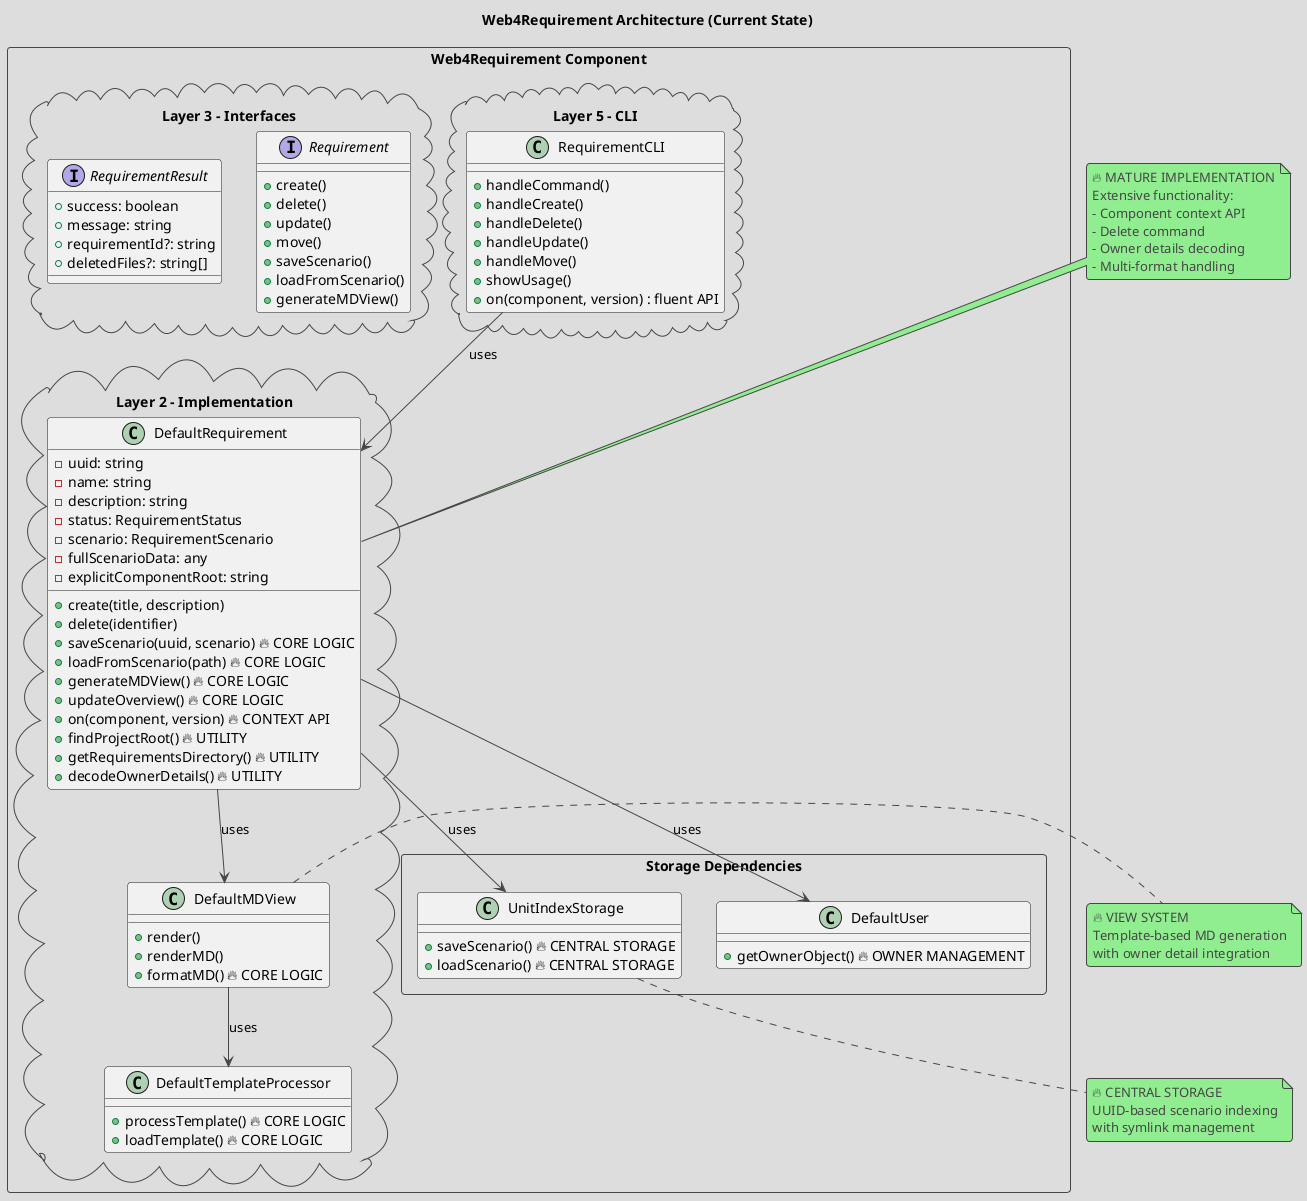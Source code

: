 @startuml RequirementArchitecture
!theme toy
title Web4Requirement Architecture (Current State)

package "Web4Requirement Component" <<Rectangle>> {
  package "Layer 5 - CLI" <<Cloud>> {
    class RequirementCLI {
      +handleCommand()
      +handleCreate()
      +handleDelete()
      +handleUpdate()
      +handleMove()
      +showUsage()
      +on(component, version) : fluent API
    }
  }
  
  package "Layer 3 - Interfaces" <<Cloud>> {
    interface Requirement {
      +create()
      +delete()
      +update()
      +move()
      +saveScenario()
      +loadFromScenario()
      +generateMDView()
    }
    
    interface RequirementResult {
      +success: boolean
      +message: string
      +requirementId?: string
      +deletedFiles?: string[]
    }
  }
  
  package "Layer 2 - Implementation" <<Cloud>> {
    class DefaultRequirement {
      -uuid: string
      -name: string
      -description: string
      -status: RequirementStatus
      -scenario: RequirementScenario
      -fullScenarioData: any
      -explicitComponentRoot: string
      
      +create(title, description)
      +delete(identifier)
      +saveScenario(uuid, scenario) 🔥 CORE LOGIC
      +loadFromScenario(path) 🔥 CORE LOGIC
      +generateMDView() 🔥 CORE LOGIC
      +updateOverview() 🔥 CORE LOGIC
      +on(component, version) 🔥 CONTEXT API
      +findProjectRoot() 🔥 UTILITY
      +getRequirementsDirectory() 🔥 UTILITY
      +decodeOwnerDetails() 🔥 UTILITY
    }
    
    class DefaultMDView {
      +render()
      +renderMD()
      +formatMD() 🔥 CORE LOGIC
    }
    
    class DefaultTemplateProcessor {
      +processTemplate() 🔥 CORE LOGIC
      +loadTemplate() 🔥 CORE LOGIC
    }
  }
  
  package "Storage Dependencies" <<Rectangle>> {
    class UnitIndexStorage {
      +saveScenario() 🔥 CENTRAL STORAGE
      +loadScenario() 🔥 CENTRAL STORAGE
    }
    
    class DefaultUser {
      +getOwnerObject() 🔥 OWNER MANAGEMENT
    }
  }
}

' Dependencies
DefaultRequirement --> UnitIndexStorage : uses
DefaultRequirement --> DefaultUser : uses
DefaultRequirement --> DefaultMDView : uses
DefaultMDView --> DefaultTemplateProcessor : uses
RequirementCLI --> DefaultRequirement : uses

' Core functionality indicators
note top of DefaultRequirement : 🔥 MATURE IMPLEMENTATION\nExtensive functionality:\n- Component context API\n- Delete command\n- Owner details decoding\n- Multi-format handling
note right of DefaultMDView : 🔥 VIEW SYSTEM\nTemplate-based MD generation\nwith owner detail integration
note bottom of UnitIndexStorage : 🔥 CENTRAL STORAGE\nUUID-based scenario indexing\nwith symlink management

@enduml

